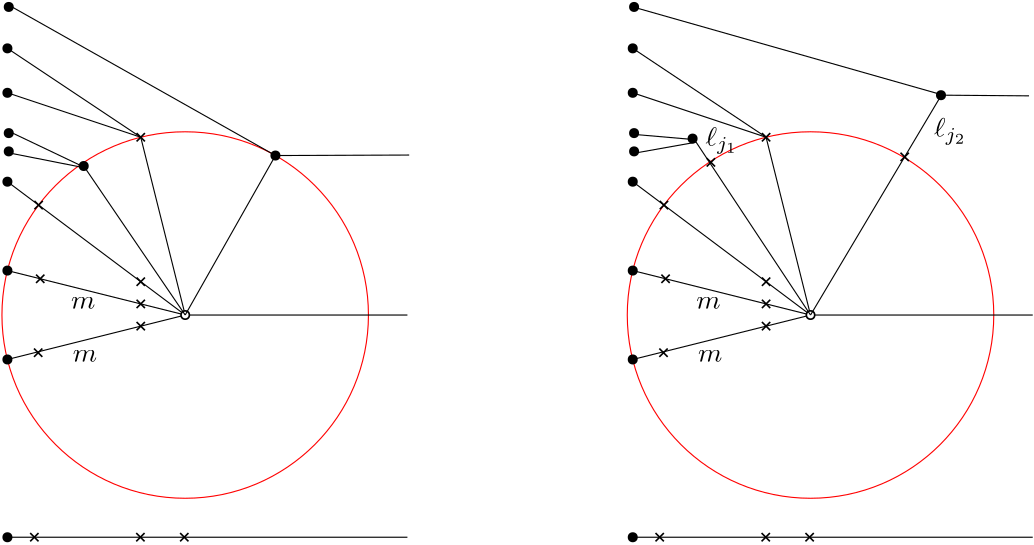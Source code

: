 <?xml version="1.0"?>
<!DOCTYPE ipe SYSTEM "ipe.dtd">
<ipe version="70107" creator="Ipe 7.1.10">
<info created="D:20190608171958" modified="D:20190608174418"/>
<ipestyle name="basic">
<symbol name="arrow/arc(spx)">
<path stroke="sym-stroke" fill="sym-stroke" pen="sym-pen">
0 0 m
-1 0.333 l
-1 -0.333 l
h
</path>
</symbol>
<symbol name="arrow/farc(spx)">
<path stroke="sym-stroke" fill="white" pen="sym-pen">
0 0 m
-1 0.333 l
-1 -0.333 l
h
</path>
</symbol>
<symbol name="arrow/ptarc(spx)">
<path stroke="sym-stroke" fill="sym-stroke" pen="sym-pen">
0 0 m
-1 0.333 l
-0.8 0 l
-1 -0.333 l
h
</path>
</symbol>
<symbol name="arrow/fptarc(spx)">
<path stroke="sym-stroke" fill="white" pen="sym-pen">
0 0 m
-1 0.333 l
-0.8 0 l
-1 -0.333 l
h
</path>
</symbol>
<symbol name="mark/circle(sx)" transformations="translations">
<path fill="sym-stroke">
0.6 0 0 0.6 0 0 e
0.4 0 0 0.4 0 0 e
</path>
</symbol>
<symbol name="mark/disk(sx)" transformations="translations">
<path fill="sym-stroke">
0.6 0 0 0.6 0 0 e
</path>
</symbol>
<symbol name="mark/fdisk(sfx)" transformations="translations">
<group>
<path fill="sym-fill">
0.5 0 0 0.5 0 0 e
</path>
<path fill="sym-stroke" fillrule="eofill">
0.6 0 0 0.6 0 0 e
0.4 0 0 0.4 0 0 e
</path>
</group>
</symbol>
<symbol name="mark/box(sx)" transformations="translations">
<path fill="sym-stroke" fillrule="eofill">
-0.6 -0.6 m
0.6 -0.6 l
0.6 0.6 l
-0.6 0.6 l
h
-0.4 -0.4 m
0.4 -0.4 l
0.4 0.4 l
-0.4 0.4 l
h
</path>
</symbol>
<symbol name="mark/square(sx)" transformations="translations">
<path fill="sym-stroke">
-0.6 -0.6 m
0.6 -0.6 l
0.6 0.6 l
-0.6 0.6 l
h
</path>
</symbol>
<symbol name="mark/fsquare(sfx)" transformations="translations">
<group>
<path fill="sym-fill">
-0.5 -0.5 m
0.5 -0.5 l
0.5 0.5 l
-0.5 0.5 l
h
</path>
<path fill="sym-stroke" fillrule="eofill">
-0.6 -0.6 m
0.6 -0.6 l
0.6 0.6 l
-0.6 0.6 l
h
-0.4 -0.4 m
0.4 -0.4 l
0.4 0.4 l
-0.4 0.4 l
h
</path>
</group>
</symbol>
<symbol name="mark/cross(sx)" transformations="translations">
<group>
<path fill="sym-stroke">
-0.43 -0.57 m
0.57 0.43 l
0.43 0.57 l
-0.57 -0.43 l
h
</path>
<path fill="sym-stroke">
-0.43 0.57 m
0.57 -0.43 l
0.43 -0.57 l
-0.57 0.43 l
h
</path>
</group>
</symbol>
<symbol name="arrow/fnormal(spx)">
<path stroke="sym-stroke" fill="white" pen="sym-pen">
0 0 m
-1 0.333 l
-1 -0.333 l
h
</path>
</symbol>
<symbol name="arrow/pointed(spx)">
<path stroke="sym-stroke" fill="sym-stroke" pen="sym-pen">
0 0 m
-1 0.333 l
-0.8 0 l
-1 -0.333 l
h
</path>
</symbol>
<symbol name="arrow/fpointed(spx)">
<path stroke="sym-stroke" fill="white" pen="sym-pen">
0 0 m
-1 0.333 l
-0.8 0 l
-1 -0.333 l
h
</path>
</symbol>
<symbol name="arrow/linear(spx)">
<path stroke="sym-stroke" pen="sym-pen">
-1 0.333 m
0 0 l
-1 -0.333 l
</path>
</symbol>
<symbol name="arrow/fdouble(spx)">
<path stroke="sym-stroke" fill="white" pen="sym-pen">
0 0 m
-1 0.333 l
-1 -0.333 l
h
-1 0 m
-2 0.333 l
-2 -0.333 l
h
</path>
</symbol>
<symbol name="arrow/double(spx)">
<path stroke="sym-stroke" fill="sym-stroke" pen="sym-pen">
0 0 m
-1 0.333 l
-1 -0.333 l
h
-1 0 m
-2 0.333 l
-2 -0.333 l
h
</path>
</symbol>
<pen name="heavier" value="0.8"/>
<pen name="fat" value="1.2"/>
<pen name="ultrafat" value="2"/>
<symbolsize name="large" value="5"/>
<symbolsize name="small" value="2"/>
<symbolsize name="tiny" value="1.1"/>
<arrowsize name="large" value="10"/>
<arrowsize name="small" value="5"/>
<arrowsize name="tiny" value="3"/>
<color name="red" value="1 0 0"/>
<color name="green" value="0 1 0"/>
<color name="blue" value="0 0 1"/>
<color name="yellow" value="1 1 0"/>
<color name="orange" value="1 0.647 0"/>
<color name="gold" value="1 0.843 0"/>
<color name="purple" value="0.627 0.125 0.941"/>
<color name="gray" value="0.745"/>
<color name="brown" value="0.647 0.165 0.165"/>
<color name="navy" value="0 0 0.502"/>
<color name="pink" value="1 0.753 0.796"/>
<color name="seagreen" value="0.18 0.545 0.341"/>
<color name="turquoise" value="0.251 0.878 0.816"/>
<color name="violet" value="0.933 0.51 0.933"/>
<color name="darkblue" value="0 0 0.545"/>
<color name="darkcyan" value="0 0.545 0.545"/>
<color name="darkgray" value="0.663"/>
<color name="darkgreen" value="0 0.392 0"/>
<color name="darkmagenta" value="0.545 0 0.545"/>
<color name="darkorange" value="1 0.549 0"/>
<color name="darkred" value="0.545 0 0"/>
<color name="lightblue" value="0.678 0.847 0.902"/>
<color name="lightcyan" value="0.878 1 1"/>
<color name="lightgray" value="0.827"/>
<color name="lightgreen" value="0.565 0.933 0.565"/>
<color name="lightyellow" value="1 1 0.878"/>
<dashstyle name="dashed" value="[4] 0"/>
<dashstyle name="dotted" value="[1 3] 0"/>
<dashstyle name="dash dotted" value="[4 2 1 2] 0"/>
<dashstyle name="dash dot dotted" value="[4 2 1 2 1 2] 0"/>
<textsize name="large" value="\large"/>
<textsize name="Large" value="\Large"/>
<textsize name="LARGE" value="\LARGE"/>
<textsize name="huge" value="\huge"/>
<textsize name="Huge" value="\Huge"/>
<textsize name="small" value="\small"/>
<textsize name="footnote" value="\footnotesize"/>
<textsize name="tiny" value="\tiny"/>
<textstyle name="center" begin="\begin{center}" end="\end{center}"/>
<textstyle name="itemize" begin="\begin{itemize}" end="\end{itemize}"/>
<textstyle name="item" begin="\begin{itemize}\item{}" end="\end{itemize}"/>
<gridsize name="4 pts" value="4"/>
<gridsize name="8 pts (~3 mm)" value="8"/>
<gridsize name="16 pts (~6 mm)" value="16"/>
<gridsize name="32 pts (~12 mm)" value="32"/>
<gridsize name="10 pts (~3.5 mm)" value="10"/>
<gridsize name="20 pts (~7 mm)" value="20"/>
<gridsize name="14 pts (~5 mm)" value="14"/>
<gridsize name="28 pts (~10 mm)" value="28"/>
<gridsize name="56 pts (~20 mm)" value="56"/>
<anglesize name="90 deg" value="90"/>
<anglesize name="60 deg" value="60"/>
<anglesize name="45 deg" value="45"/>
<anglesize name="30 deg" value="30"/>
<anglesize name="22.5 deg" value="22.5"/>
<opacity name="10%" value="0.1"/>
<opacity name="30%" value="0.3"/>
<opacity name="50%" value="0.5"/>
<opacity name="75%" value="0.75"/>
<tiling name="falling" angle="-60" step="4" width="1"/>
<tiling name="rising" angle="30" step="4" width="1"/>
</ipestyle>
<page>
<layer name="alpha"/>
<view layers="alpha" active="alpha"/>
<path layer="alpha" stroke="black">
64 672 m
128 688 l
64 704 l
64 704 l
</path>
<path stroke="black">
128 688 m
64 736 l
64 736 l
</path>
<path stroke="red">
65.9697 0 0 65.9697 128 688 e
</path>
<path stroke="black">
128 688 m
112 752 l
64 768 l
64 768 l
</path>
<path stroke="black">
112 752 m
64 784 l
64 784 l
</path>
<use name="mark/disk(sx)" pos="64 672" size="normal" stroke="black"/>
<use name="mark/disk(sx)" pos="64 704" size="normal" stroke="black"/>
<use name="mark/disk(sx)" pos="64 736" size="normal" stroke="black"/>
<use name="mark/disk(sx)" pos="64 768" size="normal" stroke="black"/>
<use name="mark/disk(sx)" pos="64 784" size="normal" stroke="black"/>
<use name="mark/cross(sx)" pos="112 752" size="normal" stroke="black"/>
<use name="mark/cross(sx)" pos="75.2242 727.582" size="normal" stroke="black"/>
<use name="mark/cross(sx)" pos="112 700" size="normal" stroke="black"/>
<use name="mark/cross(sx)" pos="112 692" size="normal" stroke="black"/>
<use name="mark/cross(sx)" pos="112 684" size="normal" stroke="black"/>
<use name="mark/cross(sx)" pos="75.8121 701.047" size="normal" stroke="black"/>
<use matrix="1 0 0 1 -1.31648 -0.658242" name="mark/cross(sx)" pos="76.3869 675.097" size="normal" stroke="black"/>
<path stroke="black" fill="white">
64 608 m
208 608 l
208 608 l
</path>
<use name="mark/disk(sx)" pos="64 608" size="normal" stroke="black"/>
<path stroke="black">
128 688 m
208 688 l
208 688 l
</path>
<use name="mark/cross(sx)" pos="73.6978 608.02" size="normal" stroke="black"/>
<use matrix="1 0 0 1 0 0.658242" name="mark/cross(sx)" pos="111.876 607.362" size="normal" stroke="black"/>
<use matrix="1 0 0 1 0 1.31648" name="mark/cross(sx)" pos="127.674 606.704" size="normal" stroke="black"/>
<use name="mark/fdisk(sfx)" pos="128 688" size="normal" stroke="black" fill="white"/>
<text matrix="1 0 0 1 0.658242 -5.92418" transformations="translations" pos="86.2044 696.225" stroke="black" type="label" width="8.747" height="4.289" depth="0" valign="baseline">$m$</text>
<text matrix="1 0 0 1 1.31646 -25.0132" transformations="translations" pos="86.2044 696.225" stroke="black" type="label" width="8.747" height="4.289" depth="0" valign="baseline">$m$</text>
<path stroke="black">
128 688 m
91.4703 741.643 l
</path>
<path stroke="black">
128 688 m
160.586 745.593 l
160.586 745.593 l
</path>
<use name="mark/disk(sx)" pos="91.4703 741.643" size="normal" stroke="black"/>
<use name="mark/disk(sx)" pos="160.486 745.417" size="normal" stroke="black"/>
<path matrix="0.95 0 0 0.69956 4.57352 223.148" stroke="black">
91.4703 740.327 m
64.4824 747.568 l
64.4824 747.568 l
</path>
<path stroke="black">
160.486 745.417 m
64.4824 799.569 l
</path>
<path stroke="black">
160.486 745.417 m
208.637 745.593 l
</path>
<path stroke="black">
92.1286 740.985 m
64.4824 754.15 l
</path>
<use name="mark/disk(sx)" pos="64.4824 746.909" size="normal" stroke="black"/>
<use name="mark/disk(sx)" pos="64.4824 798.91" size="normal" stroke="black"/>
<use name="mark/disk(sx)" pos="64.4824 753.492" size="normal" stroke="black"/>
<path matrix="1 0 0 1 225.118 0.00045055" stroke="black">
64 672 m
128 688 l
64 704 l
64 704 l
</path>
<path matrix="1 0 0 1 225.118 0.00045055" stroke="black">
128 688 m
64 736 l
64 736 l
</path>
<path matrix="1 0 0 1 225.118 0.00045055" stroke="red">
65.9697 0 0 65.9697 128 688 e
</path>
<path matrix="1 0 0 1 225.118 0.00045055" stroke="black">
128 688 m
112 752 l
64 768 l
64 768 l
</path>
<path matrix="1 0 0 1 225.118 0.00045055" stroke="black">
112 752 m
64 784 l
64 784 l
</path>
<use matrix="1 0 0 1 225.118 0.00045055" name="mark/disk(sx)" pos="64 672" size="normal" stroke="black"/>
<use matrix="1 0 0 1 225.118 0.00045055" name="mark/disk(sx)" pos="64 704" size="normal" stroke="black"/>
<use matrix="1 0 0 1 225.118 0.00045055" name="mark/disk(sx)" pos="64 736" size="normal" stroke="black"/>
<use matrix="1 0 0 1 225.118 0.00045055" name="mark/disk(sx)" pos="64 768" size="normal" stroke="black"/>
<use matrix="1 0 0 1 225.118 0.00045055" name="mark/disk(sx)" pos="64 784" size="normal" stroke="black"/>
<use matrix="1 0 0 1 225.118 0.00045055" name="mark/cross(sx)" pos="112 752" size="normal" stroke="black"/>
<use matrix="1 0 0 1 225.118 0.00045055" name="mark/cross(sx)" pos="75.2242 727.582" size="normal" stroke="black"/>
<use matrix="1 0 0 1 225.118 0.00045055" name="mark/cross(sx)" pos="112 700" size="normal" stroke="black"/>
<use matrix="1 0 0 1 225.118 0.00045055" name="mark/cross(sx)" pos="112 692" size="normal" stroke="black"/>
<use matrix="1 0 0 1 225.118 0.00045055" name="mark/cross(sx)" pos="112 684" size="normal" stroke="black"/>
<use matrix="1 0 0 1 225.118 0.00045055" name="mark/cross(sx)" pos="75.8121 701.047" size="normal" stroke="black"/>
<use matrix="1 0 0 1 223.802 -0.657791" name="mark/cross(sx)" pos="76.3869 675.097" size="normal" stroke="black"/>
<path matrix="1 0 0 1 225.118 0.00045055" stroke="black" fill="white">
64 608 m
208 608 l
208 608 l
</path>
<use matrix="1 0 0 1 225.118 0.00045055" name="mark/disk(sx)" pos="64 608" size="normal" stroke="black"/>
<path matrix="1 0 0 1 225.118 0.00045055" stroke="black">
128 688 m
208 688 l
208 688 l
</path>
<use matrix="1 0 0 1 225.118 0.00045055" name="mark/cross(sx)" pos="73.6978 608.02" size="normal" stroke="black"/>
<use matrix="1 0 0 1 225.118 0.658693" name="mark/cross(sx)" pos="111.876 607.362" size="normal" stroke="black"/>
<use matrix="1 0 0 1 225.118 1.31693" name="mark/cross(sx)" pos="127.674 606.704" size="normal" stroke="black"/>
<use matrix="1 0 0 1 225.118 0.00045055" name="mark/fdisk(sfx)" pos="128 688" size="normal" stroke="black" fill="white"/>
<text matrix="1 0 0 1 225.776 -5.92373" transformations="translations" pos="86.2044 696.225" stroke="black" type="label" width="8.747" height="4.289" depth="0" valign="baseline">$m$</text>
<text matrix="1 0 0 1 226.435 -25.0127" transformations="translations" pos="86.2044 696.225" stroke="black" type="label" width="8.747" height="4.289" depth="0" valign="baseline">$m$</text>
<path matrix="1.12874 0 0 1.1615 208.639 -111.113" stroke="black">
128 688 m
91.4703 741.643 l
</path>
<path matrix="1.42692 0 0 1.35671 170.473 -245.419" stroke="black">
128 688 m
160.586 745.593 l
160.586 745.593 l
</path>
<use matrix="1 0 0 1 219.194 9.87408" name="mark/disk(sx)" pos="91.4703 741.643" size="normal" stroke="black"/>
<use matrix="1 0 0 1 239.6 21.7224" name="mark/disk(sx)" pos="160.486 745.417" size="normal" stroke="black"/>
<path matrix="0.820516 0 0 -0.545223 236.692 1153.84" stroke="black">
91.4703 740.327 m
64.4824 747.568 l
64.4824 747.568 l
</path>
<path matrix="1.1319 0 0 0.570362 217.889 342.382" stroke="black">
160.486 745.417 m
64.4824 799.569 l
</path>
<path matrix="0.644577 0 0 -1.36877 297.298 1787.45" stroke="black">
160.486 745.417 m
208.637 745.593 l
</path>
<path matrix="0.800004 0 0 0.145263 238.014 643.475" stroke="black">
92.1286 740.985 m
64.4824 754.15 l
</path>
<use matrix="1 0 0 1 225.118 0.00045055" name="mark/disk(sx)" pos="64.4824 746.909" size="normal" stroke="black"/>
<use matrix="1 0 0 1 225.118 0.00045055" name="mark/disk(sx)" pos="64.4824 798.91" size="normal" stroke="black"/>
<use matrix="1 0 0 1 225.118 0.00045055" name="mark/disk(sx)" pos="64.4824 753.492" size="normal" stroke="black"/>
<use matrix="1 0 0 1 275.144 137.573" name="mark/cross(sx)" pos="111.876 607.362" size="normal" stroke="black"/>
<use matrix="1 0 0 1 205.37 135.599" name="mark/cross(sx)" pos="111.876 607.362" size="normal" stroke="black"/>
<text matrix="1 0 0 1 -3.94945 -0.658242" transformations="translations" pos="319.222 749.542" stroke="black" type="label" width="11.834" height="6.919" depth="2.85" valign="baseline">$\ell_{j_1}$</text>
<text matrix="1 0 0 1 -2.63297 3.29121" transformations="translations" pos="400.186 748.884" stroke="black" type="label" valign="baseline">$\ell_{j_2}$</text>
</page>
</ipe>
